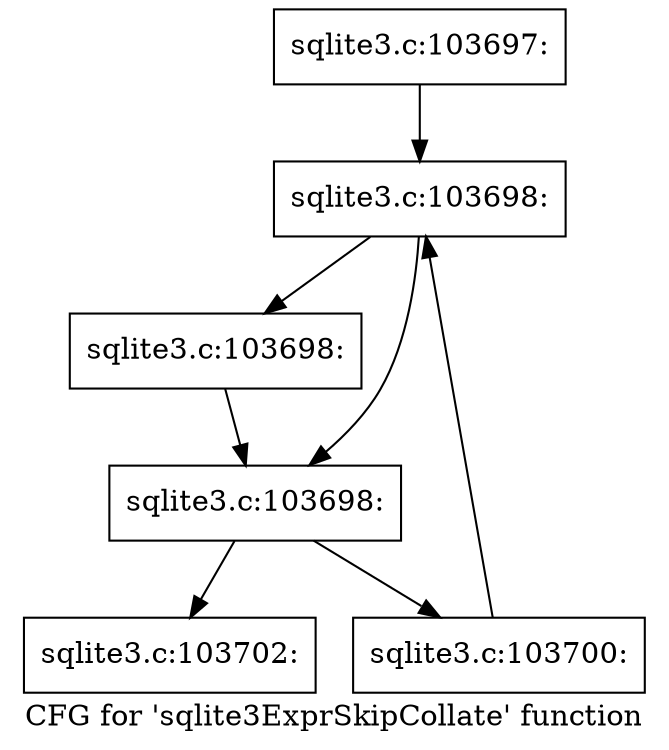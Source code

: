 digraph "CFG for 'sqlite3ExprSkipCollate' function" {
	label="CFG for 'sqlite3ExprSkipCollate' function";

	Node0x55c0f8b001b0 [shape=record,label="{sqlite3.c:103697:}"];
	Node0x55c0f8b001b0 -> Node0x55c0f8b00d70;
	Node0x55c0f8b00d70 [shape=record,label="{sqlite3.c:103698:}"];
	Node0x55c0f8b00d70 -> Node0x55c0f8b00ec0;
	Node0x55c0f8b00d70 -> Node0x55c0f8b00e70;
	Node0x55c0f8b00ec0 [shape=record,label="{sqlite3.c:103698:}"];
	Node0x55c0f8b00ec0 -> Node0x55c0f8b00e70;
	Node0x55c0f8b00e70 [shape=record,label="{sqlite3.c:103698:}"];
	Node0x55c0f8b00e70 -> Node0x55c0f8b03390;
	Node0x55c0f8b00e70 -> Node0x55c0f8b00df0;
	Node0x55c0f8b03390 [shape=record,label="{sqlite3.c:103700:}"];
	Node0x55c0f8b03390 -> Node0x55c0f8b00d70;
	Node0x55c0f8b00df0 [shape=record,label="{sqlite3.c:103702:}"];
}
